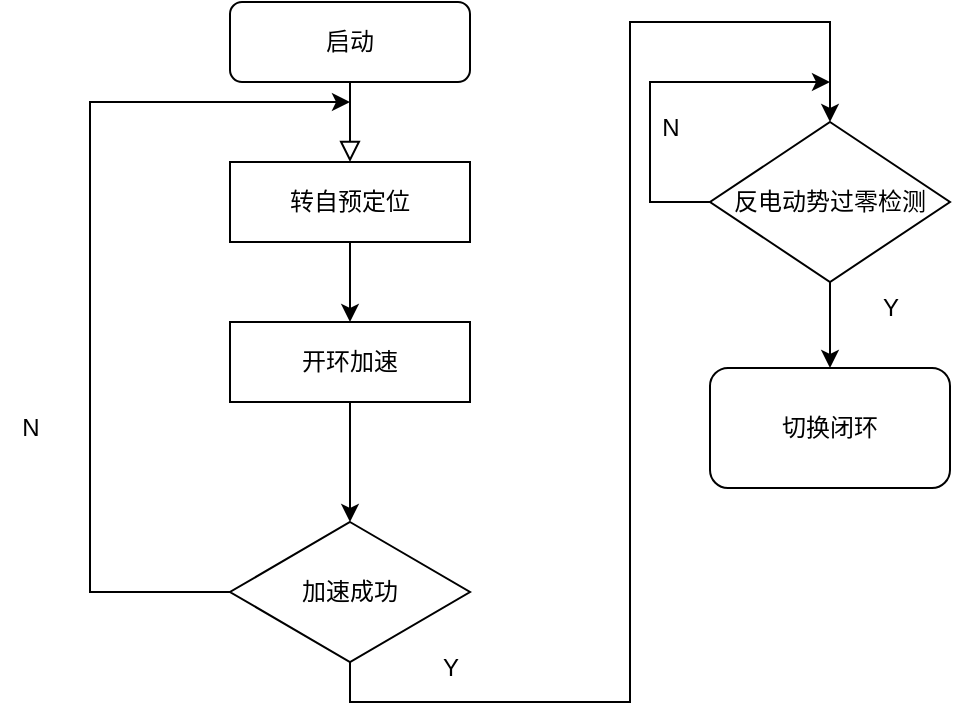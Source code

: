 <mxfile version="21.2.1" type="device">
  <diagram id="C5RBs43oDa-KdzZeNtuy" name="Page-1">
    <mxGraphModel dx="863" dy="519" grid="1" gridSize="10" guides="1" tooltips="1" connect="1" arrows="1" fold="1" page="1" pageScale="1" pageWidth="827" pageHeight="1169" math="0" shadow="0">
      <root>
        <mxCell id="WIyWlLk6GJQsqaUBKTNV-0" />
        <mxCell id="WIyWlLk6GJQsqaUBKTNV-1" parent="WIyWlLk6GJQsqaUBKTNV-0" />
        <mxCell id="WIyWlLk6GJQsqaUBKTNV-2" value="" style="rounded=0;html=1;jettySize=auto;orthogonalLoop=1;fontSize=11;endArrow=block;endFill=0;endSize=8;strokeWidth=1;shadow=0;labelBackgroundColor=none;edgeStyle=orthogonalEdgeStyle;" parent="WIyWlLk6GJQsqaUBKTNV-1" source="WIyWlLk6GJQsqaUBKTNV-3" target="WIyWlLk6GJQsqaUBKTNV-6" edge="1">
          <mxGeometry relative="1" as="geometry" />
        </mxCell>
        <mxCell id="WIyWlLk6GJQsqaUBKTNV-3" value="启动" style="rounded=1;whiteSpace=wrap;html=1;fontSize=12;glass=0;strokeWidth=1;shadow=0;" parent="WIyWlLk6GJQsqaUBKTNV-1" vertex="1">
          <mxGeometry x="160" y="80" width="120" height="40" as="geometry" />
        </mxCell>
        <mxCell id="JVB7QCB3mkqU1FGsduEd-13" value="" style="edgeStyle=orthogonalEdgeStyle;rounded=0;orthogonalLoop=1;jettySize=auto;html=1;" edge="1" parent="WIyWlLk6GJQsqaUBKTNV-1" source="WIyWlLk6GJQsqaUBKTNV-6" target="JVB7QCB3mkqU1FGsduEd-12">
          <mxGeometry relative="1" as="geometry" />
        </mxCell>
        <mxCell id="WIyWlLk6GJQsqaUBKTNV-6" value="转自预定位" style="rounded=0;whiteSpace=wrap;html=1;" parent="WIyWlLk6GJQsqaUBKTNV-1" vertex="1">
          <mxGeometry x="160" y="160" width="120" height="40" as="geometry" />
        </mxCell>
        <mxCell id="JVB7QCB3mkqU1FGsduEd-15" value="" style="edgeStyle=orthogonalEdgeStyle;rounded=0;orthogonalLoop=1;jettySize=auto;html=1;" edge="1" parent="WIyWlLk6GJQsqaUBKTNV-1" source="JVB7QCB3mkqU1FGsduEd-12" target="JVB7QCB3mkqU1FGsduEd-14">
          <mxGeometry relative="1" as="geometry" />
        </mxCell>
        <mxCell id="JVB7QCB3mkqU1FGsduEd-12" value="开环加速" style="whiteSpace=wrap;html=1;rounded=0;" vertex="1" parent="WIyWlLk6GJQsqaUBKTNV-1">
          <mxGeometry x="160" y="240" width="120" height="40" as="geometry" />
        </mxCell>
        <mxCell id="JVB7QCB3mkqU1FGsduEd-17" style="edgeStyle=orthogonalEdgeStyle;rounded=0;orthogonalLoop=1;jettySize=auto;html=1;" edge="1" parent="WIyWlLk6GJQsqaUBKTNV-1" source="JVB7QCB3mkqU1FGsduEd-14">
          <mxGeometry relative="1" as="geometry">
            <mxPoint x="220" y="130" as="targetPoint" />
            <Array as="points">
              <mxPoint x="90" y="375" />
              <mxPoint x="90" y="130" />
            </Array>
          </mxGeometry>
        </mxCell>
        <mxCell id="JVB7QCB3mkqU1FGsduEd-21" style="edgeStyle=orthogonalEdgeStyle;rounded=0;orthogonalLoop=1;jettySize=auto;html=1;exitX=0.5;exitY=1;exitDx=0;exitDy=0;entryX=0.5;entryY=0;entryDx=0;entryDy=0;" edge="1" parent="WIyWlLk6GJQsqaUBKTNV-1" source="JVB7QCB3mkqU1FGsduEd-14" target="JVB7QCB3mkqU1FGsduEd-20">
          <mxGeometry relative="1" as="geometry">
            <mxPoint x="370" y="90" as="targetPoint" />
            <Array as="points">
              <mxPoint x="220" y="430" />
              <mxPoint x="360" y="430" />
              <mxPoint x="360" y="90" />
              <mxPoint x="460" y="90" />
            </Array>
          </mxGeometry>
        </mxCell>
        <mxCell id="JVB7QCB3mkqU1FGsduEd-14" value="加速成功" style="rhombus;whiteSpace=wrap;html=1;rounded=0;" vertex="1" parent="WIyWlLk6GJQsqaUBKTNV-1">
          <mxGeometry x="160" y="340" width="120" height="70" as="geometry" />
        </mxCell>
        <mxCell id="JVB7QCB3mkqU1FGsduEd-18" value="N" style="text;html=1;align=center;verticalAlign=middle;resizable=0;points=[];autosize=1;strokeColor=none;fillColor=none;" vertex="1" parent="WIyWlLk6GJQsqaUBKTNV-1">
          <mxGeometry x="45" y="278" width="30" height="30" as="geometry" />
        </mxCell>
        <mxCell id="JVB7QCB3mkqU1FGsduEd-23" style="edgeStyle=orthogonalEdgeStyle;rounded=0;orthogonalLoop=1;jettySize=auto;html=1;" edge="1" parent="WIyWlLk6GJQsqaUBKTNV-1" source="JVB7QCB3mkqU1FGsduEd-20">
          <mxGeometry relative="1" as="geometry">
            <mxPoint x="460" y="120" as="targetPoint" />
            <Array as="points">
              <mxPoint x="370" y="180" />
              <mxPoint x="370" y="120" />
              <mxPoint x="440" y="120" />
            </Array>
          </mxGeometry>
        </mxCell>
        <mxCell id="JVB7QCB3mkqU1FGsduEd-26" value="" style="edgeStyle=orthogonalEdgeStyle;rounded=0;orthogonalLoop=1;jettySize=auto;html=1;" edge="1" parent="WIyWlLk6GJQsqaUBKTNV-1" source="JVB7QCB3mkqU1FGsduEd-20" target="JVB7QCB3mkqU1FGsduEd-25">
          <mxGeometry relative="1" as="geometry" />
        </mxCell>
        <mxCell id="JVB7QCB3mkqU1FGsduEd-20" value="反电动势过零检测" style="rhombus;whiteSpace=wrap;html=1;" vertex="1" parent="WIyWlLk6GJQsqaUBKTNV-1">
          <mxGeometry x="400" y="140" width="120" height="80" as="geometry" />
        </mxCell>
        <mxCell id="JVB7QCB3mkqU1FGsduEd-22" value="Y" style="text;html=1;align=center;verticalAlign=middle;resizable=0;points=[];autosize=1;strokeColor=none;fillColor=none;" vertex="1" parent="WIyWlLk6GJQsqaUBKTNV-1">
          <mxGeometry x="255" y="398" width="30" height="30" as="geometry" />
        </mxCell>
        <mxCell id="JVB7QCB3mkqU1FGsduEd-24" value="N" style="text;html=1;align=center;verticalAlign=middle;resizable=0;points=[];autosize=1;strokeColor=none;fillColor=none;" vertex="1" parent="WIyWlLk6GJQsqaUBKTNV-1">
          <mxGeometry x="365" y="128" width="30" height="30" as="geometry" />
        </mxCell>
        <mxCell id="JVB7QCB3mkqU1FGsduEd-25" value="切换闭环" style="whiteSpace=wrap;html=1;rounded=1" vertex="1" parent="WIyWlLk6GJQsqaUBKTNV-1">
          <mxGeometry x="400" y="263" width="120" height="60" as="geometry" />
        </mxCell>
        <mxCell id="JVB7QCB3mkqU1FGsduEd-27" value="Y" style="text;html=1;align=center;verticalAlign=middle;resizable=0;points=[];autosize=1;strokeColor=none;fillColor=none;" vertex="1" parent="WIyWlLk6GJQsqaUBKTNV-1">
          <mxGeometry x="475" y="218" width="30" height="30" as="geometry" />
        </mxCell>
      </root>
    </mxGraphModel>
  </diagram>
</mxfile>
